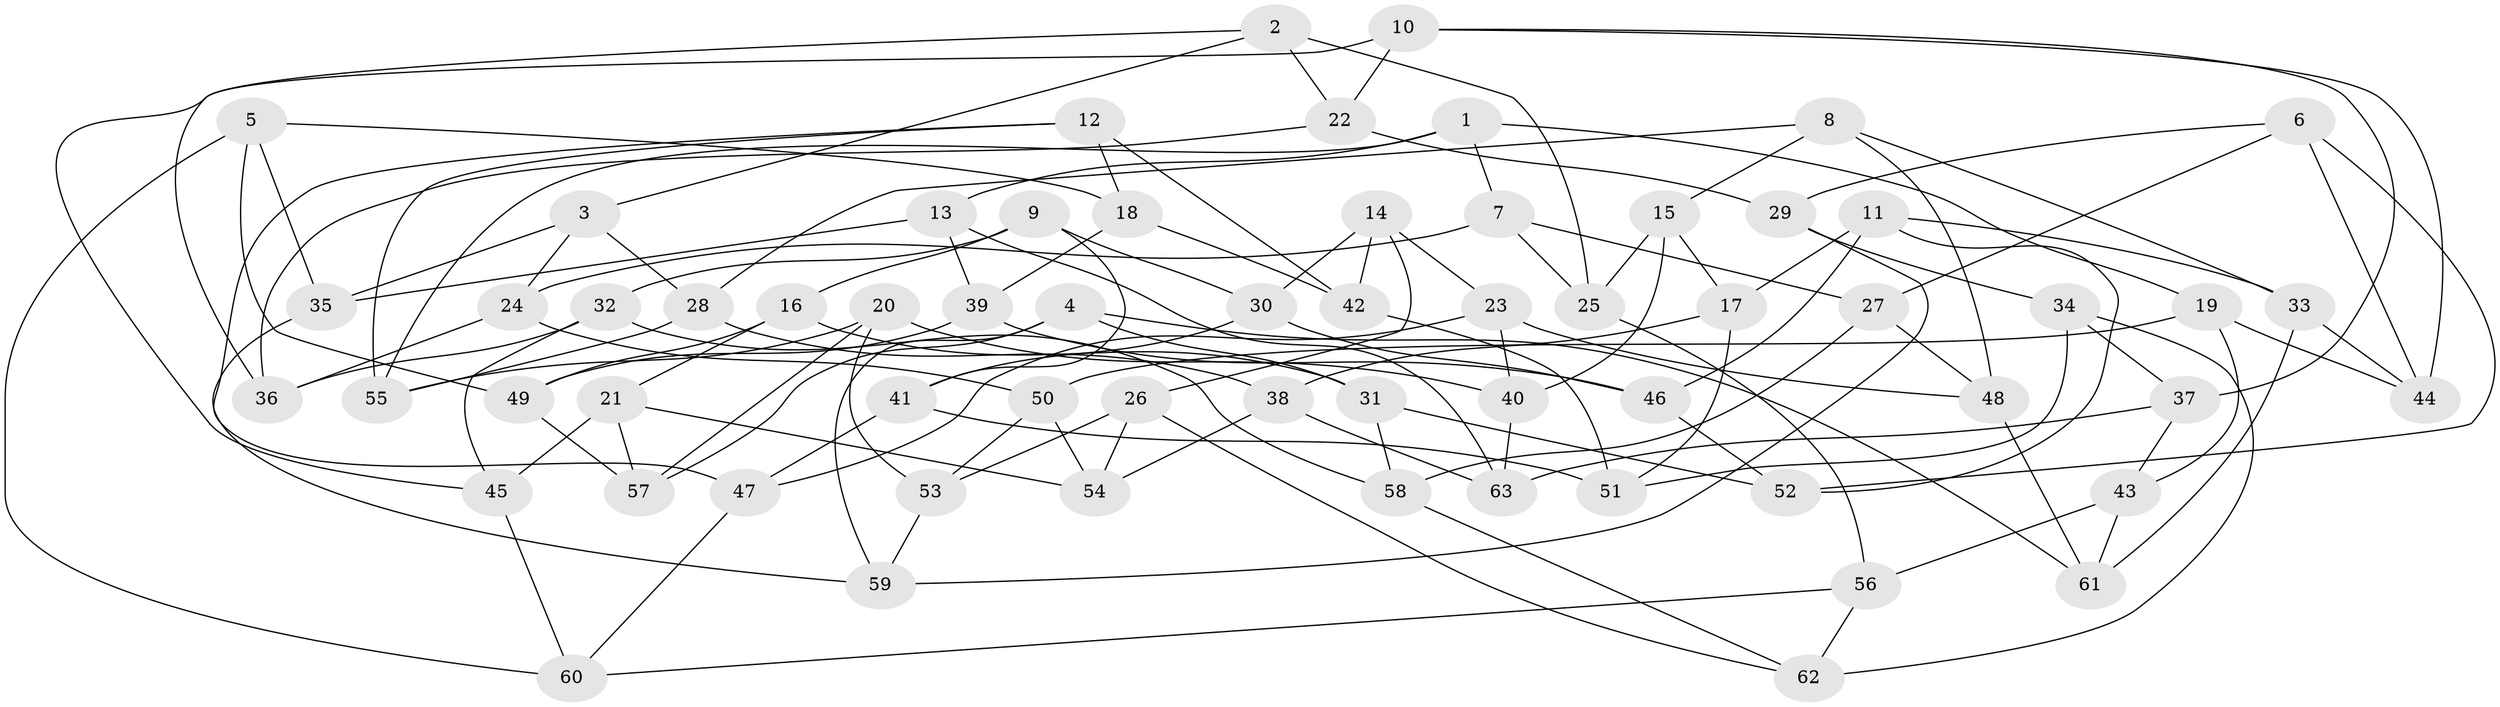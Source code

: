 // coarse degree distribution, {6: 0.42105263157894735, 4: 0.2631578947368421, 3: 0.07894736842105263, 5: 0.23684210526315788}
// Generated by graph-tools (version 1.1) at 2025/38/03/04/25 23:38:14]
// undirected, 63 vertices, 126 edges
graph export_dot {
  node [color=gray90,style=filled];
  1;
  2;
  3;
  4;
  5;
  6;
  7;
  8;
  9;
  10;
  11;
  12;
  13;
  14;
  15;
  16;
  17;
  18;
  19;
  20;
  21;
  22;
  23;
  24;
  25;
  26;
  27;
  28;
  29;
  30;
  31;
  32;
  33;
  34;
  35;
  36;
  37;
  38;
  39;
  40;
  41;
  42;
  43;
  44;
  45;
  46;
  47;
  48;
  49;
  50;
  51;
  52;
  53;
  54;
  55;
  56;
  57;
  58;
  59;
  60;
  61;
  62;
  63;
  1 -- 13;
  1 -- 55;
  1 -- 19;
  1 -- 7;
  2 -- 36;
  2 -- 25;
  2 -- 3;
  2 -- 22;
  3 -- 35;
  3 -- 24;
  3 -- 28;
  4 -- 59;
  4 -- 57;
  4 -- 61;
  4 -- 31;
  5 -- 60;
  5 -- 49;
  5 -- 35;
  5 -- 18;
  6 -- 29;
  6 -- 27;
  6 -- 52;
  6 -- 44;
  7 -- 24;
  7 -- 25;
  7 -- 27;
  8 -- 48;
  8 -- 33;
  8 -- 28;
  8 -- 15;
  9 -- 30;
  9 -- 41;
  9 -- 16;
  9 -- 32;
  10 -- 37;
  10 -- 44;
  10 -- 45;
  10 -- 22;
  11 -- 17;
  11 -- 46;
  11 -- 52;
  11 -- 33;
  12 -- 18;
  12 -- 47;
  12 -- 55;
  12 -- 42;
  13 -- 63;
  13 -- 39;
  13 -- 35;
  14 -- 23;
  14 -- 30;
  14 -- 42;
  14 -- 26;
  15 -- 17;
  15 -- 25;
  15 -- 40;
  16 -- 21;
  16 -- 49;
  16 -- 31;
  17 -- 51;
  17 -- 38;
  18 -- 39;
  18 -- 42;
  19 -- 44;
  19 -- 43;
  19 -- 50;
  20 -- 55;
  20 -- 57;
  20 -- 53;
  20 -- 40;
  21 -- 57;
  21 -- 54;
  21 -- 45;
  22 -- 29;
  22 -- 36;
  23 -- 40;
  23 -- 47;
  23 -- 48;
  24 -- 50;
  24 -- 36;
  25 -- 56;
  26 -- 62;
  26 -- 53;
  26 -- 54;
  27 -- 58;
  27 -- 48;
  28 -- 55;
  28 -- 38;
  29 -- 34;
  29 -- 59;
  30 -- 41;
  30 -- 46;
  31 -- 52;
  31 -- 58;
  32 -- 36;
  32 -- 58;
  32 -- 45;
  33 -- 61;
  33 -- 44;
  34 -- 51;
  34 -- 62;
  34 -- 37;
  35 -- 59;
  37 -- 43;
  37 -- 63;
  38 -- 54;
  38 -- 63;
  39 -- 46;
  39 -- 49;
  40 -- 63;
  41 -- 51;
  41 -- 47;
  42 -- 51;
  43 -- 56;
  43 -- 61;
  45 -- 60;
  46 -- 52;
  47 -- 60;
  48 -- 61;
  49 -- 57;
  50 -- 53;
  50 -- 54;
  53 -- 59;
  56 -- 60;
  56 -- 62;
  58 -- 62;
}
